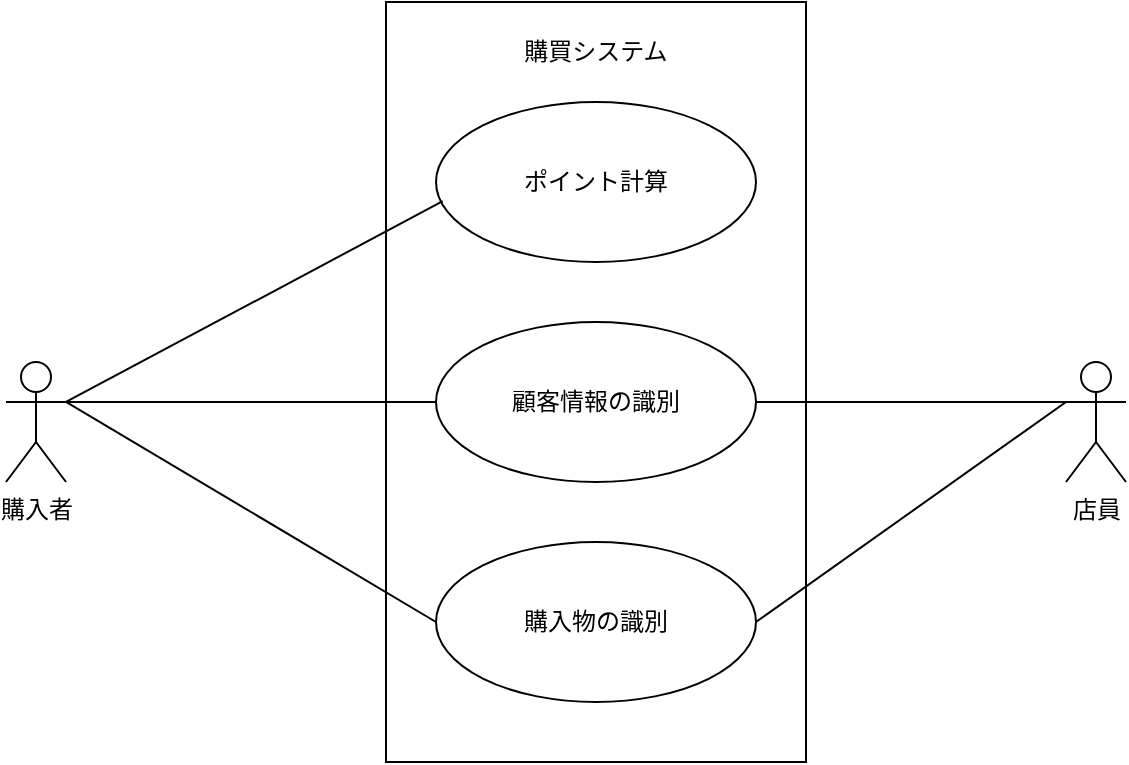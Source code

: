 <mxfile version="24.7.8" pages="4">
  <diagram name="ユースケース図" id="5UY7bMKGAQ6eAQtKdVv6">
    <mxGraphModel dx="973" dy="619" grid="1" gridSize="10" guides="1" tooltips="1" connect="1" arrows="1" fold="1" page="1" pageScale="1" pageWidth="827" pageHeight="1169" math="0" shadow="0">
      <root>
        <mxCell id="0" />
        <mxCell id="1" parent="0" />
        <mxCell id="pxTa8Jhonf3fpzWPip9L-1" value="購入者" style="shape=umlActor;verticalLabelPosition=bottom;verticalAlign=top;html=1;outlineConnect=0;" vertex="1" parent="1">
          <mxGeometry x="50" y="220" width="30" height="60" as="geometry" />
        </mxCell>
        <mxCell id="pxTa8Jhonf3fpzWPip9L-2" value="&lt;p style=&quot;line-height: 100%;&quot;&gt;購買システム&lt;/p&gt;" style="rounded=0;whiteSpace=wrap;html=1;align=center;horizontal=1;verticalAlign=top;" vertex="1" parent="1">
          <mxGeometry x="240" y="40" width="210" height="380" as="geometry" />
        </mxCell>
        <mxCell id="pxTa8Jhonf3fpzWPip9L-6" value="顧客情報の識別" style="ellipse;whiteSpace=wrap;html=1;" vertex="1" parent="1">
          <mxGeometry x="265" y="200" width="160" height="80" as="geometry" />
        </mxCell>
        <mxCell id="pxTa8Jhonf3fpzWPip9L-7" value="購入物の識別" style="ellipse;whiteSpace=wrap;html=1;" vertex="1" parent="1">
          <mxGeometry x="265" y="310" width="160" height="80" as="geometry" />
        </mxCell>
        <mxCell id="pxTa8Jhonf3fpzWPip9L-9" value="店員" style="shape=umlActor;verticalLabelPosition=bottom;verticalAlign=top;html=1;outlineConnect=0;" vertex="1" parent="1">
          <mxGeometry x="580" y="220" width="30" height="60" as="geometry" />
        </mxCell>
        <mxCell id="U_iZwIR9OvzW18mcETKD-2" value="ポイント計算" style="ellipse;whiteSpace=wrap;html=1;" vertex="1" parent="1">
          <mxGeometry x="265" y="90" width="160" height="80" as="geometry" />
        </mxCell>
        <mxCell id="U_iZwIR9OvzW18mcETKD-6" value="" style="endArrow=none;html=1;rounded=0;entryX=0;entryY=0.333;entryDx=0;entryDy=0;entryPerimeter=0;exitX=1;exitY=0.5;exitDx=0;exitDy=0;" edge="1" parent="1" source="pxTa8Jhonf3fpzWPip9L-6" target="pxTa8Jhonf3fpzWPip9L-9">
          <mxGeometry width="50" height="50" relative="1" as="geometry">
            <mxPoint x="470" y="316" as="sourcePoint" />
            <mxPoint x="625" y="350" as="targetPoint" />
          </mxGeometry>
        </mxCell>
        <mxCell id="U_iZwIR9OvzW18mcETKD-7" value="" style="endArrow=none;html=1;rounded=0;entryX=0;entryY=0.5;entryDx=0;entryDy=0;exitX=1;exitY=0.333;exitDx=0;exitDy=0;exitPerimeter=0;" edge="1" parent="1" source="pxTa8Jhonf3fpzWPip9L-1" target="pxTa8Jhonf3fpzWPip9L-6">
          <mxGeometry width="50" height="50" relative="1" as="geometry">
            <mxPoint x="90" y="300" as="sourcePoint" />
            <mxPoint x="265" y="256" as="targetPoint" />
          </mxGeometry>
        </mxCell>
        <mxCell id="U_iZwIR9OvzW18mcETKD-8" value="" style="endArrow=none;html=1;rounded=0;entryX=0;entryY=0.5;entryDx=0;entryDy=0;exitX=1;exitY=0.333;exitDx=0;exitDy=0;exitPerimeter=0;" edge="1" parent="1" source="pxTa8Jhonf3fpzWPip9L-1" target="pxTa8Jhonf3fpzWPip9L-7">
          <mxGeometry width="50" height="50" relative="1" as="geometry">
            <mxPoint x="80" y="300" as="sourcePoint" />
            <mxPoint x="265" y="370" as="targetPoint" />
          </mxGeometry>
        </mxCell>
        <mxCell id="U_iZwIR9OvzW18mcETKD-9" value="" style="endArrow=none;html=1;rounded=0;entryX=0;entryY=0.333;entryDx=0;entryDy=0;entryPerimeter=0;exitX=1;exitY=0.5;exitDx=0;exitDy=0;" edge="1" parent="1" source="pxTa8Jhonf3fpzWPip9L-7" target="pxTa8Jhonf3fpzWPip9L-9">
          <mxGeometry width="50" height="50" relative="1" as="geometry">
            <mxPoint x="450" y="405" as="sourcePoint" />
            <mxPoint x="605" y="345" as="targetPoint" />
          </mxGeometry>
        </mxCell>
        <mxCell id="U_iZwIR9OvzW18mcETKD-10" value="" style="endArrow=none;html=1;rounded=0;exitX=1;exitY=0.333;exitDx=0;exitDy=0;exitPerimeter=0;entryX=0.021;entryY=0.62;entryDx=0;entryDy=0;entryPerimeter=0;" edge="1" parent="1" source="pxTa8Jhonf3fpzWPip9L-1" target="U_iZwIR9OvzW18mcETKD-2">
          <mxGeometry width="50" height="50" relative="1" as="geometry">
            <mxPoint x="90" y="271" as="sourcePoint" />
            <mxPoint x="130" y="590" as="targetPoint" />
          </mxGeometry>
        </mxCell>
      </root>
    </mxGraphModel>
  </diagram>
  <diagram id="Xm645cHWvoBr9Zxur0kw" name="DFDcomp">
    <mxGraphModel dx="1037" dy="660" grid="1" gridSize="10" guides="1" tooltips="1" connect="1" arrows="1" fold="1" page="1" pageScale="1" pageWidth="827" pageHeight="1169" math="0" shadow="0">
      <root>
        <mxCell id="0" />
        <mxCell id="1" parent="0" />
        <mxCell id="hUiGb0N_f892XRitmwM3-1" value="&lt;span style=&quot;font-size: 16px;&quot;&gt;顧客&lt;/span&gt;" style="rounded=0;whiteSpace=wrap;html=1;" vertex="1" parent="1">
          <mxGeometry x="640" y="60" width="120" height="80" as="geometry" />
        </mxCell>
        <mxCell id="eF6ffC1dsEwKrJ_l1hzk-1" value="ポイント管理" style="shape=partialRectangle;whiteSpace=wrap;html=1;left=0;right=0;fillColor=none;" vertex="1" parent="1">
          <mxGeometry x="198" y="440" width="120" height="60" as="geometry" />
        </mxCell>
        <mxCell id="5rBT-jeW4sSejALRrdLx-2" value="購入" style="ellipse;whiteSpace=wrap;html=1;" vertex="1" parent="1">
          <mxGeometry x="640" y="270" width="120" height="80" as="geometry" />
        </mxCell>
        <mxCell id="rDC6zgSNTRTbl7i3QOrB-1" value="商品購入" style="endArrow=classic;html=1;rounded=0;exitX=0.5;exitY=1;exitDx=0;exitDy=0;entryX=0.5;entryY=0;entryDx=0;entryDy=0;" edge="1" parent="1" source="hUiGb0N_f892XRitmwM3-1" target="5rBT-jeW4sSejALRrdLx-2">
          <mxGeometry width="50" height="50" relative="1" as="geometry">
            <mxPoint x="258" y="80" as="sourcePoint" />
            <mxPoint x="259" y="120" as="targetPoint" />
          </mxGeometry>
        </mxCell>
        <mxCell id="rDC6zgSNTRTbl7i3QOrB-3" value="商品の&lt;br&gt;ポイント" style="endArrow=classic;html=1;rounded=0;exitX=1;exitY=0.5;exitDx=0;exitDy=0;entryX=0;entryY=0.5;entryDx=0;entryDy=0;" edge="1" parent="1" source="VA3RVCPni_B1OvAfyWYV-2" target="xxrKz11zrBeyK9WHnofa-1">
          <mxGeometry width="50" height="50" relative="1" as="geometry">
            <mxPoint x="550" y="380" as="sourcePoint" />
            <mxPoint x="600" y="330" as="targetPoint" />
            <Array as="points" />
          </mxGeometry>
        </mxCell>
        <mxCell id="rDC6zgSNTRTbl7i3QOrB-4" value="顧客情報" style="endArrow=classic;html=1;rounded=0;entryX=0.5;entryY=1;entryDx=0;entryDy=0;exitX=1;exitY=0;exitDx=0;exitDy=0;" edge="1" parent="1" source="eF6ffC1dsEwKrJ_l1hzk-1" target="VA3RVCPni_B1OvAfyWYV-1">
          <mxGeometry width="50" height="50" relative="1" as="geometry">
            <mxPoint x="360" y="400" as="sourcePoint" />
            <mxPoint x="100" y="320" as="targetPoint" />
          </mxGeometry>
        </mxCell>
        <mxCell id="VA3RVCPni_B1OvAfyWYV-1" value="顧客情報識別" style="ellipse;whiteSpace=wrap;html=1;" vertex="1" parent="1">
          <mxGeometry x="400" y="240" width="120" height="80" as="geometry" />
        </mxCell>
        <mxCell id="VA3RVCPni_B1OvAfyWYV-2" value="商品情報識別" style="ellipse;whiteSpace=wrap;html=1;" vertex="1" parent="1">
          <mxGeometry y="240" width="120" height="80" as="geometry" />
        </mxCell>
        <mxCell id="VA3RVCPni_B1OvAfyWYV-3" value="購入者情報" style="endArrow=classic;html=1;rounded=0;entryX=0.5;entryY=0;entryDx=0;entryDy=0;exitX=0.5;exitY=1;exitDx=0;exitDy=0;" edge="1" parent="1" source="s1SPkuVuz5h0GvKnWr0s-1" target="VA3RVCPni_B1OvAfyWYV-1">
          <mxGeometry width="50" height="50" relative="1" as="geometry">
            <mxPoint x="450" y="80" as="sourcePoint" />
            <mxPoint x="610" y="340" as="targetPoint" />
            <Array as="points" />
          </mxGeometry>
        </mxCell>
        <mxCell id="a-Hdu80LeuLms0QSwl0Z-1" value="商品情報" style="endArrow=classic;html=1;rounded=0;entryX=0.5;entryY=0;entryDx=0;entryDy=0;exitX=0;exitY=1;exitDx=0;exitDy=0;" edge="1" parent="1" source="s1SPkuVuz5h0GvKnWr0s-1" target="VA3RVCPni_B1OvAfyWYV-2">
          <mxGeometry width="50" height="50" relative="1" as="geometry">
            <mxPoint x="260" y="110" as="sourcePoint" />
            <mxPoint x="610" y="340" as="targetPoint" />
          </mxGeometry>
        </mxCell>
        <mxCell id="xxrKz11zrBeyK9WHnofa-1" value="ポイント計算" style="ellipse;whiteSpace=wrap;html=1;" vertex="1" parent="1">
          <mxGeometry x="198" y="240" width="120" height="80" as="geometry" />
        </mxCell>
        <mxCell id="PcALtV8etBYNSZ4i5nJc-2" value="顧客の&lt;br&gt;ポイント" style="endArrow=classic;html=1;rounded=0;exitX=0;exitY=0.5;exitDx=0;exitDy=0;entryX=1;entryY=0.5;entryDx=0;entryDy=0;" edge="1" parent="1" source="VA3RVCPni_B1OvAfyWYV-1" target="xxrKz11zrBeyK9WHnofa-1">
          <mxGeometry width="50" height="50" relative="1" as="geometry">
            <mxPoint x="160" y="500" as="sourcePoint" />
            <mxPoint x="210" y="450" as="targetPoint" />
          </mxGeometry>
        </mxCell>
        <mxCell id="PcALtV8etBYNSZ4i5nJc-4" value="ポイント数" style="endArrow=classic;html=1;rounded=0;exitX=0.5;exitY=1;exitDx=0;exitDy=0;entryX=0.5;entryY=0;entryDx=0;entryDy=0;" edge="1" parent="1" source="xxrKz11zrBeyK9WHnofa-1" target="eF6ffC1dsEwKrJ_l1hzk-1">
          <mxGeometry width="50" height="50" relative="1" as="geometry">
            <mxPoint x="230" y="460" as="sourcePoint" />
            <mxPoint x="260" y="410" as="targetPoint" />
          </mxGeometry>
        </mxCell>
        <mxCell id="s1SPkuVuz5h0GvKnWr0s-1" value="Kafkaの&lt;br&gt;購入詳細情報" style="shape=partialRectangle;whiteSpace=wrap;html=1;left=0;right=0;fillColor=none;" vertex="1" parent="1">
          <mxGeometry x="400" y="80" width="120" height="60" as="geometry" />
        </mxCell>
        <mxCell id="s1SPkuVuz5h0GvKnWr0s-3" value="購入情報" style="endArrow=classic;html=1;rounded=0;entryX=1;entryY=0.5;entryDx=0;entryDy=0;exitX=0;exitY=0.5;exitDx=0;exitDy=0;" edge="1" parent="1" source="5rBT-jeW4sSejALRrdLx-2" target="s1SPkuVuz5h0GvKnWr0s-1">
          <mxGeometry width="50" height="50" relative="1" as="geometry">
            <mxPoint x="570" y="200" as="sourcePoint" />
            <mxPoint x="620" y="150" as="targetPoint" />
          </mxGeometry>
        </mxCell>
        <mxCell id="s1SPkuVuz5h0GvKnWr0s-4" value="" style="rounded=0;whiteSpace=wrap;html=1;fillColor=none;dashed=1;dashPattern=12 12;" vertex="1" parent="1">
          <mxGeometry x="550" y="10" width="270" height="420" as="geometry" />
        </mxCell>
        <mxCell id="AvdmLeKv9O0CtGAkz1fu-1" value="今回のシステム対象外" style="text;html=1;align=center;verticalAlign=middle;whiteSpace=wrap;rounded=0;fontSize=17;" vertex="1" parent="1">
          <mxGeometry x="600" y="20" width="190" height="30" as="geometry" />
        </mxCell>
      </root>
    </mxGraphModel>
  </diagram>
  <diagram name="DFDsimp" id="nLEdIz_6pwggIrxVcuxE">
    <mxGraphModel dx="778" dy="495" grid="1" gridSize="10" guides="1" tooltips="1" connect="1" arrows="1" fold="1" page="1" pageScale="1" pageWidth="827" pageHeight="1169" math="0" shadow="0">
      <root>
        <mxCell id="SMJfMTrpVsbYX4RWaFOr-0" />
        <mxCell id="SMJfMTrpVsbYX4RWaFOr-1" parent="SMJfMTrpVsbYX4RWaFOr-0" />
        <mxCell id="SMJfMTrpVsbYX4RWaFOr-2" value="&lt;span style=&quot;font-size: 16px;&quot;&gt;顧客&lt;/span&gt;" style="rounded=0;whiteSpace=wrap;html=1;" vertex="1" parent="SMJfMTrpVsbYX4RWaFOr-1">
          <mxGeometry x="640" y="60" width="120" height="80" as="geometry" />
        </mxCell>
        <mxCell id="SMJfMTrpVsbYX4RWaFOr-3" value="ポイント管理" style="shape=partialRectangle;whiteSpace=wrap;html=1;left=0;right=0;fillColor=none;" vertex="1" parent="SMJfMTrpVsbYX4RWaFOr-1">
          <mxGeometry x="318" y="320" width="120" height="60" as="geometry" />
        </mxCell>
        <mxCell id="SMJfMTrpVsbYX4RWaFOr-4" value="購入" style="ellipse;whiteSpace=wrap;html=1;" vertex="1" parent="SMJfMTrpVsbYX4RWaFOr-1">
          <mxGeometry x="640" y="270" width="120" height="80" as="geometry" />
        </mxCell>
        <mxCell id="SMJfMTrpVsbYX4RWaFOr-5" value="商品購入" style="endArrow=classic;html=1;rounded=0;exitX=0.5;exitY=1;exitDx=0;exitDy=0;entryX=0.5;entryY=0;entryDx=0;entryDy=0;" edge="1" parent="SMJfMTrpVsbYX4RWaFOr-1" source="SMJfMTrpVsbYX4RWaFOr-2" target="SMJfMTrpVsbYX4RWaFOr-4">
          <mxGeometry width="50" height="50" relative="1" as="geometry">
            <mxPoint x="258" y="80" as="sourcePoint" />
            <mxPoint x="259" y="120" as="targetPoint" />
          </mxGeometry>
        </mxCell>
        <mxCell id="SMJfMTrpVsbYX4RWaFOr-11" value="購入情報" style="endArrow=classic;html=1;rounded=0;entryX=0.5;entryY=0;entryDx=0;entryDy=0;exitX=0.5;exitY=1;exitDx=0;exitDy=0;" edge="1" parent="SMJfMTrpVsbYX4RWaFOr-1" source="SMJfMTrpVsbYX4RWaFOr-15" target="SMJfMTrpVsbYX4RWaFOr-12">
          <mxGeometry width="50" height="50" relative="1" as="geometry">
            <mxPoint x="260" y="110" as="sourcePoint" />
            <mxPoint x="60" y="240" as="targetPoint" />
          </mxGeometry>
        </mxCell>
        <mxCell id="SMJfMTrpVsbYX4RWaFOr-12" value="ポイント計算" style="ellipse;whiteSpace=wrap;html=1;" vertex="1" parent="SMJfMTrpVsbYX4RWaFOr-1">
          <mxGeometry x="318" y="160" width="120" height="80" as="geometry" />
        </mxCell>
        <mxCell id="SMJfMTrpVsbYX4RWaFOr-13" value="顧客の&lt;br&gt;ポイント" style="endArrow=classic;html=1;rounded=0;exitX=0.75;exitY=0;exitDx=0;exitDy=0;entryX=1;entryY=1;entryDx=0;entryDy=0;" edge="1" parent="SMJfMTrpVsbYX4RWaFOr-1" source="SMJfMTrpVsbYX4RWaFOr-3" target="SMJfMTrpVsbYX4RWaFOr-12">
          <mxGeometry width="50" height="50" relative="1" as="geometry">
            <mxPoint x="400" y="280" as="sourcePoint" />
            <mxPoint x="210" y="450" as="targetPoint" />
          </mxGeometry>
        </mxCell>
        <mxCell id="SMJfMTrpVsbYX4RWaFOr-14" value="ポイント数" style="endArrow=classic;html=1;rounded=0;exitX=0;exitY=1;exitDx=0;exitDy=0;entryX=0.25;entryY=0;entryDx=0;entryDy=0;" edge="1" parent="SMJfMTrpVsbYX4RWaFOr-1" source="SMJfMTrpVsbYX4RWaFOr-12" target="SMJfMTrpVsbYX4RWaFOr-3">
          <mxGeometry width="50" height="50" relative="1" as="geometry">
            <mxPoint x="230" y="460" as="sourcePoint" />
            <mxPoint x="260" y="410" as="targetPoint" />
            <Array as="points" />
          </mxGeometry>
        </mxCell>
        <mxCell id="SMJfMTrpVsbYX4RWaFOr-15" value="Kafkaの&lt;br&gt;購入詳細情報" style="shape=partialRectangle;whiteSpace=wrap;html=1;left=0;right=0;fillColor=none;" vertex="1" parent="SMJfMTrpVsbYX4RWaFOr-1">
          <mxGeometry x="318" y="40" width="120" height="60" as="geometry" />
        </mxCell>
        <mxCell id="SMJfMTrpVsbYX4RWaFOr-16" value="購入情報" style="endArrow=classic;html=1;rounded=0;entryX=1;entryY=0.5;entryDx=0;entryDy=0;exitX=0;exitY=0.5;exitDx=0;exitDy=0;" edge="1" parent="SMJfMTrpVsbYX4RWaFOr-1" source="SMJfMTrpVsbYX4RWaFOr-4" target="SMJfMTrpVsbYX4RWaFOr-15">
          <mxGeometry width="50" height="50" relative="1" as="geometry">
            <mxPoint x="570" y="200" as="sourcePoint" />
            <mxPoint x="620" y="150" as="targetPoint" />
          </mxGeometry>
        </mxCell>
        <mxCell id="SMJfMTrpVsbYX4RWaFOr-17" value="" style="rounded=0;whiteSpace=wrap;html=1;fillColor=none;dashed=1;dashPattern=12 12;" vertex="1" parent="SMJfMTrpVsbYX4RWaFOr-1">
          <mxGeometry x="550" y="10" width="270" height="420" as="geometry" />
        </mxCell>
        <mxCell id="udHUanlLh56cSDQ0OC1J-0" value="今回のシステム対象外" style="text;html=1;align=center;verticalAlign=middle;whiteSpace=wrap;rounded=0;fontSize=17;" vertex="1" parent="SMJfMTrpVsbYX4RWaFOr-1">
          <mxGeometry x="600" y="20" width="190" height="30" as="geometry" />
        </mxCell>
      </root>
    </mxGraphModel>
  </diagram>
  <diagram id="bk08mmQco5nbst-XrxvB" name="ER図">
    <mxGraphModel dx="778" dy="495" grid="1" gridSize="10" guides="1" tooltips="1" connect="1" arrows="1" fold="1" page="1" pageScale="1" pageWidth="827" pageHeight="1169" math="0" shadow="0">
      <root>
        <mxCell id="0" />
        <mxCell id="1" parent="0" />
        <mxCell id="HoNKIKG9O9hc5IMaTObp-1" value="customer_point" style="shape=table;startSize=30;container=1;collapsible=1;childLayout=tableLayout;fixedRows=1;rowLines=0;fontStyle=1;align=center;resizeLast=1;html=1;" vertex="1" parent="1">
          <mxGeometry x="120" y="120" width="180" height="90" as="geometry" />
        </mxCell>
        <mxCell id="HoNKIKG9O9hc5IMaTObp-2" value="" style="shape=tableRow;horizontal=0;startSize=0;swimlaneHead=0;swimlaneBody=0;fillColor=none;collapsible=0;dropTarget=0;points=[[0,0.5],[1,0.5]];portConstraint=eastwest;top=0;left=0;right=0;bottom=1;" vertex="1" parent="HoNKIKG9O9hc5IMaTObp-1">
          <mxGeometry y="30" width="180" height="30" as="geometry" />
        </mxCell>
        <mxCell id="HoNKIKG9O9hc5IMaTObp-3" value="PK" style="shape=partialRectangle;connectable=0;fillColor=none;top=0;left=0;bottom=0;right=0;fontStyle=1;overflow=hidden;whiteSpace=wrap;html=1;" vertex="1" parent="HoNKIKG9O9hc5IMaTObp-2">
          <mxGeometry width="30" height="30" as="geometry">
            <mxRectangle width="30" height="30" as="alternateBounds" />
          </mxGeometry>
        </mxCell>
        <mxCell id="HoNKIKG9O9hc5IMaTObp-4" value="id" style="shape=partialRectangle;connectable=0;fillColor=none;top=0;left=0;bottom=0;right=0;align=left;spacingLeft=6;fontStyle=5;overflow=hidden;whiteSpace=wrap;html=1;" vertex="1" parent="HoNKIKG9O9hc5IMaTObp-2">
          <mxGeometry x="30" width="150" height="30" as="geometry">
            <mxRectangle width="150" height="30" as="alternateBounds" />
          </mxGeometry>
        </mxCell>
        <mxCell id="HoNKIKG9O9hc5IMaTObp-52" style="shape=tableRow;horizontal=0;startSize=0;swimlaneHead=0;swimlaneBody=0;fillColor=none;collapsible=0;dropTarget=0;points=[[0,0.5],[1,0.5]];portConstraint=eastwest;top=0;left=0;right=0;bottom=0;" vertex="1" parent="HoNKIKG9O9hc5IMaTObp-1">
          <mxGeometry y="60" width="180" height="30" as="geometry" />
        </mxCell>
        <mxCell id="HoNKIKG9O9hc5IMaTObp-53" style="shape=partialRectangle;connectable=0;fillColor=none;top=0;left=0;bottom=0;right=0;editable=1;overflow=hidden;whiteSpace=wrap;html=1;" vertex="1" parent="HoNKIKG9O9hc5IMaTObp-52">
          <mxGeometry width="30" height="30" as="geometry">
            <mxRectangle width="30" height="30" as="alternateBounds" />
          </mxGeometry>
        </mxCell>
        <mxCell id="HoNKIKG9O9hc5IMaTObp-54" value="points" style="shape=partialRectangle;connectable=0;fillColor=none;top=0;left=0;bottom=0;right=0;align=left;spacingLeft=6;overflow=hidden;whiteSpace=wrap;html=1;" vertex="1" parent="HoNKIKG9O9hc5IMaTObp-52">
          <mxGeometry x="30" width="150" height="30" as="geometry">
            <mxRectangle width="150" height="30" as="alternateBounds" />
          </mxGeometry>
        </mxCell>
        <mxCell id="HoNKIKG9O9hc5IMaTObp-11" value="purchase" style="shape=table;startSize=30;container=1;collapsible=1;childLayout=tableLayout;fixedRows=1;rowLines=0;fontStyle=1;align=center;resizeLast=1;html=1;" vertex="1" parent="1">
          <mxGeometry x="400" y="120" width="180" height="270" as="geometry" />
        </mxCell>
        <mxCell id="HoNKIKG9O9hc5IMaTObp-12" value="" style="shape=tableRow;horizontal=0;startSize=0;swimlaneHead=0;swimlaneBody=0;fillColor=none;collapsible=0;dropTarget=0;points=[[0,0.5],[1,0.5]];portConstraint=eastwest;top=0;left=0;right=0;bottom=1;" vertex="1" parent="HoNKIKG9O9hc5IMaTObp-11">
          <mxGeometry y="30" width="180" height="30" as="geometry" />
        </mxCell>
        <mxCell id="HoNKIKG9O9hc5IMaTObp-13" value="PK" style="shape=partialRectangle;connectable=0;fillColor=none;top=0;left=0;bottom=0;right=0;fontStyle=1;overflow=hidden;whiteSpace=wrap;html=1;" vertex="1" parent="HoNKIKG9O9hc5IMaTObp-12">
          <mxGeometry width="30" height="30" as="geometry">
            <mxRectangle width="30" height="30" as="alternateBounds" />
          </mxGeometry>
        </mxCell>
        <mxCell id="HoNKIKG9O9hc5IMaTObp-14" value="id" style="shape=partialRectangle;connectable=0;fillColor=none;top=0;left=0;bottom=0;right=0;align=left;spacingLeft=6;fontStyle=5;overflow=hidden;whiteSpace=wrap;html=1;" vertex="1" parent="HoNKIKG9O9hc5IMaTObp-12">
          <mxGeometry x="30" width="150" height="30" as="geometry">
            <mxRectangle width="150" height="30" as="alternateBounds" />
          </mxGeometry>
        </mxCell>
        <mxCell id="HoNKIKG9O9hc5IMaTObp-15" value="" style="shape=tableRow;horizontal=0;startSize=0;swimlaneHead=0;swimlaneBody=0;fillColor=none;collapsible=0;dropTarget=0;points=[[0,0.5],[1,0.5]];portConstraint=eastwest;top=0;left=0;right=0;bottom=0;" vertex="1" parent="HoNKIKG9O9hc5IMaTObp-11">
          <mxGeometry y="60" width="180" height="30" as="geometry" />
        </mxCell>
        <mxCell id="HoNKIKG9O9hc5IMaTObp-16" value="FK" style="shape=partialRectangle;connectable=0;fillColor=none;top=0;left=0;bottom=0;right=0;editable=1;overflow=hidden;whiteSpace=wrap;html=1;" vertex="1" parent="HoNKIKG9O9hc5IMaTObp-15">
          <mxGeometry width="30" height="30" as="geometry">
            <mxRectangle width="30" height="30" as="alternateBounds" />
          </mxGeometry>
        </mxCell>
        <mxCell id="HoNKIKG9O9hc5IMaTObp-17" value="customer_id" style="shape=partialRectangle;connectable=0;fillColor=none;top=0;left=0;bottom=0;right=0;align=left;spacingLeft=6;overflow=hidden;whiteSpace=wrap;html=1;" vertex="1" parent="HoNKIKG9O9hc5IMaTObp-15">
          <mxGeometry x="30" width="150" height="30" as="geometry">
            <mxRectangle width="150" height="30" as="alternateBounds" />
          </mxGeometry>
        </mxCell>
        <mxCell id="HoNKIKG9O9hc5IMaTObp-18" value="" style="shape=tableRow;horizontal=0;startSize=0;swimlaneHead=0;swimlaneBody=0;fillColor=none;collapsible=0;dropTarget=0;points=[[0,0.5],[1,0.5]];portConstraint=eastwest;top=0;left=0;right=0;bottom=0;" vertex="1" parent="HoNKIKG9O9hc5IMaTObp-11">
          <mxGeometry y="90" width="180" height="30" as="geometry" />
        </mxCell>
        <mxCell id="HoNKIKG9O9hc5IMaTObp-19" value="" style="shape=partialRectangle;connectable=0;fillColor=none;top=0;left=0;bottom=0;right=0;editable=1;overflow=hidden;whiteSpace=wrap;html=1;" vertex="1" parent="HoNKIKG9O9hc5IMaTObp-18">
          <mxGeometry width="30" height="30" as="geometry">
            <mxRectangle width="30" height="30" as="alternateBounds" />
          </mxGeometry>
        </mxCell>
        <mxCell id="HoNKIKG9O9hc5IMaTObp-20" value="date_time" style="shape=partialRectangle;connectable=0;fillColor=none;top=0;left=0;bottom=0;right=0;align=left;spacingLeft=6;overflow=hidden;whiteSpace=wrap;html=1;" vertex="1" parent="HoNKIKG9O9hc5IMaTObp-18">
          <mxGeometry x="30" width="150" height="30" as="geometry">
            <mxRectangle width="150" height="30" as="alternateBounds" />
          </mxGeometry>
        </mxCell>
        <mxCell id="HoNKIKG9O9hc5IMaTObp-21" value="" style="shape=tableRow;horizontal=0;startSize=0;swimlaneHead=0;swimlaneBody=0;fillColor=none;collapsible=0;dropTarget=0;points=[[0,0.5],[1,0.5]];portConstraint=eastwest;top=0;left=0;right=0;bottom=0;" vertex="1" parent="HoNKIKG9O9hc5IMaTObp-11">
          <mxGeometry y="120" width="180" height="30" as="geometry" />
        </mxCell>
        <mxCell id="HoNKIKG9O9hc5IMaTObp-22" value="" style="shape=partialRectangle;connectable=0;fillColor=none;top=0;left=0;bottom=0;right=0;editable=1;overflow=hidden;whiteSpace=wrap;html=1;" vertex="1" parent="HoNKIKG9O9hc5IMaTObp-21">
          <mxGeometry width="30" height="30" as="geometry">
            <mxRectangle width="30" height="30" as="alternateBounds" />
          </mxGeometry>
        </mxCell>
        <mxCell id="HoNKIKG9O9hc5IMaTObp-23" value="discount" style="shape=partialRectangle;connectable=0;fillColor=none;top=0;left=0;bottom=0;right=0;align=left;spacingLeft=6;overflow=hidden;whiteSpace=wrap;html=1;" vertex="1" parent="HoNKIKG9O9hc5IMaTObp-21">
          <mxGeometry x="30" width="150" height="30" as="geometry">
            <mxRectangle width="150" height="30" as="alternateBounds" />
          </mxGeometry>
        </mxCell>
        <mxCell id="HoNKIKG9O9hc5IMaTObp-37" style="shape=tableRow;horizontal=0;startSize=0;swimlaneHead=0;swimlaneBody=0;fillColor=none;collapsible=0;dropTarget=0;points=[[0,0.5],[1,0.5]];portConstraint=eastwest;top=0;left=0;right=0;bottom=0;" vertex="1" parent="HoNKIKG9O9hc5IMaTObp-11">
          <mxGeometry y="150" width="180" height="30" as="geometry" />
        </mxCell>
        <mxCell id="HoNKIKG9O9hc5IMaTObp-38" style="shape=partialRectangle;connectable=0;fillColor=none;top=0;left=0;bottom=0;right=0;editable=1;overflow=hidden;whiteSpace=wrap;html=1;" vertex="1" parent="HoNKIKG9O9hc5IMaTObp-37">
          <mxGeometry width="30" height="30" as="geometry">
            <mxRectangle width="30" height="30" as="alternateBounds" />
          </mxGeometry>
        </mxCell>
        <mxCell id="HoNKIKG9O9hc5IMaTObp-39" value="paid_point" style="shape=partialRectangle;connectable=0;fillColor=none;top=0;left=0;bottom=0;right=0;align=left;spacingLeft=6;overflow=hidden;whiteSpace=wrap;html=1;" vertex="1" parent="HoNKIKG9O9hc5IMaTObp-37">
          <mxGeometry x="30" width="150" height="30" as="geometry">
            <mxRectangle width="150" height="30" as="alternateBounds" />
          </mxGeometry>
        </mxCell>
        <mxCell id="HoNKIKG9O9hc5IMaTObp-40" style="shape=tableRow;horizontal=0;startSize=0;swimlaneHead=0;swimlaneBody=0;fillColor=none;collapsible=0;dropTarget=0;points=[[0,0.5],[1,0.5]];portConstraint=eastwest;top=0;left=0;right=0;bottom=0;" vertex="1" parent="HoNKIKG9O9hc5IMaTObp-11">
          <mxGeometry y="180" width="180" height="30" as="geometry" />
        </mxCell>
        <mxCell id="HoNKIKG9O9hc5IMaTObp-41" style="shape=partialRectangle;connectable=0;fillColor=none;top=0;left=0;bottom=0;right=0;editable=1;overflow=hidden;whiteSpace=wrap;html=1;" vertex="1" parent="HoNKIKG9O9hc5IMaTObp-40">
          <mxGeometry width="30" height="30" as="geometry">
            <mxRectangle width="30" height="30" as="alternateBounds" />
          </mxGeometry>
        </mxCell>
        <mxCell id="HoNKIKG9O9hc5IMaTObp-42" value="paid_cash" style="shape=partialRectangle;connectable=0;fillColor=none;top=0;left=0;bottom=0;right=0;align=left;spacingLeft=6;overflow=hidden;whiteSpace=wrap;html=1;" vertex="1" parent="HoNKIKG9O9hc5IMaTObp-40">
          <mxGeometry x="30" width="150" height="30" as="geometry">
            <mxRectangle width="150" height="30" as="alternateBounds" />
          </mxGeometry>
        </mxCell>
        <mxCell id="HoNKIKG9O9hc5IMaTObp-43" style="shape=tableRow;horizontal=0;startSize=0;swimlaneHead=0;swimlaneBody=0;fillColor=none;collapsible=0;dropTarget=0;points=[[0,0.5],[1,0.5]];portConstraint=eastwest;top=0;left=0;right=0;bottom=0;" vertex="1" parent="HoNKIKG9O9hc5IMaTObp-11">
          <mxGeometry y="210" width="180" height="30" as="geometry" />
        </mxCell>
        <mxCell id="HoNKIKG9O9hc5IMaTObp-44" style="shape=partialRectangle;connectable=0;fillColor=none;top=0;left=0;bottom=0;right=0;editable=1;overflow=hidden;whiteSpace=wrap;html=1;" vertex="1" parent="HoNKIKG9O9hc5IMaTObp-43">
          <mxGeometry width="30" height="30" as="geometry">
            <mxRectangle width="30" height="30" as="alternateBounds" />
          </mxGeometry>
        </mxCell>
        <mxCell id="HoNKIKG9O9hc5IMaTObp-45" value="total" style="shape=partialRectangle;connectable=0;fillColor=none;top=0;left=0;bottom=0;right=0;align=left;spacingLeft=6;overflow=hidden;whiteSpace=wrap;html=1;" vertex="1" parent="HoNKIKG9O9hc5IMaTObp-43">
          <mxGeometry x="30" width="150" height="30" as="geometry">
            <mxRectangle width="150" height="30" as="alternateBounds" />
          </mxGeometry>
        </mxCell>
        <mxCell id="HoNKIKG9O9hc5IMaTObp-46" style="shape=tableRow;horizontal=0;startSize=0;swimlaneHead=0;swimlaneBody=0;fillColor=none;collapsible=0;dropTarget=0;points=[[0,0.5],[1,0.5]];portConstraint=eastwest;top=0;left=0;right=0;bottom=0;" vertex="1" parent="HoNKIKG9O9hc5IMaTObp-11">
          <mxGeometry y="240" width="180" height="30" as="geometry" />
        </mxCell>
        <mxCell id="HoNKIKG9O9hc5IMaTObp-47" style="shape=partialRectangle;connectable=0;fillColor=none;top=0;left=0;bottom=0;right=0;editable=1;overflow=hidden;whiteSpace=wrap;html=1;" vertex="1" parent="HoNKIKG9O9hc5IMaTObp-46">
          <mxGeometry width="30" height="30" as="geometry">
            <mxRectangle width="30" height="30" as="alternateBounds" />
          </mxGeometry>
        </mxCell>
        <mxCell id="HoNKIKG9O9hc5IMaTObp-48" value="given_point" style="shape=partialRectangle;connectable=0;fillColor=none;top=0;left=0;bottom=0;right=0;align=left;spacingLeft=6;overflow=hidden;whiteSpace=wrap;html=1;" vertex="1" parent="HoNKIKG9O9hc5IMaTObp-46">
          <mxGeometry x="30" width="150" height="30" as="geometry">
            <mxRectangle width="150" height="30" as="alternateBounds" />
          </mxGeometry>
        </mxCell>
        <mxCell id="HoNKIKG9O9hc5IMaTObp-24" value="" style="edgeStyle=entityRelationEdgeStyle;fontSize=12;html=1;endArrow=ERzeroToMany;startArrow=ERmandOne;rounded=0;dashed=1;entryX=0;entryY=0.5;entryDx=0;entryDy=0;exitX=1;exitY=0.5;exitDx=0;exitDy=0;" edge="1" parent="1" target="HoNKIKG9O9hc5IMaTObp-15">
          <mxGeometry width="100" height="100" relative="1" as="geometry">
            <mxPoint x="300" y="195" as="sourcePoint" />
            <mxPoint x="330" y="320" as="targetPoint" />
          </mxGeometry>
        </mxCell>
        <mxCell id="HoNKIKG9O9hc5IMaTObp-85" value="purchase_item" style="shape=table;startSize=30;container=1;collapsible=1;childLayout=tableLayout;fixedRows=1;rowLines=0;fontStyle=1;align=center;resizeLast=1;html=1;" vertex="1" parent="1">
          <mxGeometry x="400" y="439" width="180" height="180" as="geometry" />
        </mxCell>
        <mxCell id="HoNKIKG9O9hc5IMaTObp-86" value="" style="shape=tableRow;horizontal=0;startSize=0;swimlaneHead=0;swimlaneBody=0;fillColor=none;collapsible=0;dropTarget=0;points=[[0,0.5],[1,0.5]];portConstraint=eastwest;top=0;left=0;right=0;bottom=1;" vertex="1" parent="HoNKIKG9O9hc5IMaTObp-85">
          <mxGeometry y="30" width="180" height="30" as="geometry" />
        </mxCell>
        <mxCell id="HoNKIKG9O9hc5IMaTObp-87" value="PK" style="shape=partialRectangle;connectable=0;fillColor=none;top=0;left=0;bottom=0;right=0;fontStyle=1;overflow=hidden;whiteSpace=wrap;html=1;" vertex="1" parent="HoNKIKG9O9hc5IMaTObp-86">
          <mxGeometry width="30" height="30" as="geometry">
            <mxRectangle width="30" height="30" as="alternateBounds" />
          </mxGeometry>
        </mxCell>
        <mxCell id="HoNKIKG9O9hc5IMaTObp-88" value="id" style="shape=partialRectangle;connectable=0;fillColor=none;top=0;left=0;bottom=0;right=0;align=left;spacingLeft=6;fontStyle=5;overflow=hidden;whiteSpace=wrap;html=1;" vertex="1" parent="HoNKIKG9O9hc5IMaTObp-86">
          <mxGeometry x="30" width="150" height="30" as="geometry">
            <mxRectangle width="150" height="30" as="alternateBounds" />
          </mxGeometry>
        </mxCell>
        <mxCell id="HoNKIKG9O9hc5IMaTObp-89" value="" style="shape=tableRow;horizontal=0;startSize=0;swimlaneHead=0;swimlaneBody=0;fillColor=none;collapsible=0;dropTarget=0;points=[[0,0.5],[1,0.5]];portConstraint=eastwest;top=0;left=0;right=0;bottom=0;" vertex="1" parent="HoNKIKG9O9hc5IMaTObp-85">
          <mxGeometry y="60" width="180" height="30" as="geometry" />
        </mxCell>
        <mxCell id="HoNKIKG9O9hc5IMaTObp-90" value="FK" style="shape=partialRectangle;connectable=0;fillColor=none;top=0;left=0;bottom=0;right=0;editable=1;overflow=hidden;whiteSpace=wrap;html=1;" vertex="1" parent="HoNKIKG9O9hc5IMaTObp-89">
          <mxGeometry width="30" height="30" as="geometry">
            <mxRectangle width="30" height="30" as="alternateBounds" />
          </mxGeometry>
        </mxCell>
        <mxCell id="HoNKIKG9O9hc5IMaTObp-91" value="purchase_id" style="shape=partialRectangle;connectable=0;fillColor=none;top=0;left=0;bottom=0;right=0;align=left;spacingLeft=6;overflow=hidden;whiteSpace=wrap;html=1;" vertex="1" parent="HoNKIKG9O9hc5IMaTObp-89">
          <mxGeometry x="30" width="150" height="30" as="geometry">
            <mxRectangle width="150" height="30" as="alternateBounds" />
          </mxGeometry>
        </mxCell>
        <mxCell id="HoNKIKG9O9hc5IMaTObp-92" value="" style="shape=tableRow;horizontal=0;startSize=0;swimlaneHead=0;swimlaneBody=0;fillColor=none;collapsible=0;dropTarget=0;points=[[0,0.5],[1,0.5]];portConstraint=eastwest;top=0;left=0;right=0;bottom=0;" vertex="1" parent="HoNKIKG9O9hc5IMaTObp-85">
          <mxGeometry y="90" width="180" height="30" as="geometry" />
        </mxCell>
        <mxCell id="HoNKIKG9O9hc5IMaTObp-93" value="FK" style="shape=partialRectangle;connectable=0;fillColor=none;top=0;left=0;bottom=0;right=0;editable=1;overflow=hidden;whiteSpace=wrap;html=1;" vertex="1" parent="HoNKIKG9O9hc5IMaTObp-92">
          <mxGeometry width="30" height="30" as="geometry">
            <mxRectangle width="30" height="30" as="alternateBounds" />
          </mxGeometry>
        </mxCell>
        <mxCell id="HoNKIKG9O9hc5IMaTObp-94" value="item_id" style="shape=partialRectangle;connectable=0;fillColor=none;top=0;left=0;bottom=0;right=0;align=left;spacingLeft=6;overflow=hidden;whiteSpace=wrap;html=1;" vertex="1" parent="HoNKIKG9O9hc5IMaTObp-92">
          <mxGeometry x="30" width="150" height="30" as="geometry">
            <mxRectangle width="150" height="30" as="alternateBounds" />
          </mxGeometry>
        </mxCell>
        <mxCell id="HoNKIKG9O9hc5IMaTObp-95" value="" style="shape=tableRow;horizontal=0;startSize=0;swimlaneHead=0;swimlaneBody=0;fillColor=none;collapsible=0;dropTarget=0;points=[[0,0.5],[1,0.5]];portConstraint=eastwest;top=0;left=0;right=0;bottom=0;" vertex="1" parent="HoNKIKG9O9hc5IMaTObp-85">
          <mxGeometry y="120" width="180" height="30" as="geometry" />
        </mxCell>
        <mxCell id="HoNKIKG9O9hc5IMaTObp-96" value="" style="shape=partialRectangle;connectable=0;fillColor=none;top=0;left=0;bottom=0;right=0;editable=1;overflow=hidden;whiteSpace=wrap;html=1;" vertex="1" parent="HoNKIKG9O9hc5IMaTObp-95">
          <mxGeometry width="30" height="30" as="geometry">
            <mxRectangle width="30" height="30" as="alternateBounds" />
          </mxGeometry>
        </mxCell>
        <mxCell id="HoNKIKG9O9hc5IMaTObp-97" value="quantity" style="shape=partialRectangle;connectable=0;fillColor=none;top=0;left=0;bottom=0;right=0;align=left;spacingLeft=6;overflow=hidden;whiteSpace=wrap;html=1;" vertex="1" parent="HoNKIKG9O9hc5IMaTObp-95">
          <mxGeometry x="30" width="150" height="30" as="geometry">
            <mxRectangle width="150" height="30" as="alternateBounds" />
          </mxGeometry>
        </mxCell>
        <mxCell id="HoNKIKG9O9hc5IMaTObp-104" style="shape=tableRow;horizontal=0;startSize=0;swimlaneHead=0;swimlaneBody=0;fillColor=none;collapsible=0;dropTarget=0;points=[[0,0.5],[1,0.5]];portConstraint=eastwest;top=0;left=0;right=0;bottom=0;" vertex="1" parent="HoNKIKG9O9hc5IMaTObp-85">
          <mxGeometry y="150" width="180" height="30" as="geometry" />
        </mxCell>
        <mxCell id="HoNKIKG9O9hc5IMaTObp-105" style="shape=partialRectangle;connectable=0;fillColor=none;top=0;left=0;bottom=0;right=0;editable=1;overflow=hidden;whiteSpace=wrap;html=1;" vertex="1" parent="HoNKIKG9O9hc5IMaTObp-104">
          <mxGeometry width="30" height="30" as="geometry">
            <mxRectangle width="30" height="30" as="alternateBounds" />
          </mxGeometry>
        </mxCell>
        <mxCell id="HoNKIKG9O9hc5IMaTObp-106" value="subtotal" style="shape=partialRectangle;connectable=0;fillColor=none;top=0;left=0;bottom=0;right=0;align=left;spacingLeft=6;overflow=hidden;whiteSpace=wrap;html=1;" vertex="1" parent="HoNKIKG9O9hc5IMaTObp-104">
          <mxGeometry x="30" width="150" height="30" as="geometry">
            <mxRectangle width="150" height="30" as="alternateBounds" />
          </mxGeometry>
        </mxCell>
        <mxCell id="HoNKIKG9O9hc5IMaTObp-111" value="" style="edgeStyle=entityRelationEdgeStyle;fontSize=12;html=1;endArrow=ERzeroToMany;startArrow=ERmandOne;rounded=0;dashed=1;exitX=1;exitY=0.5;exitDx=0;exitDy=0;entryX=1;entryY=0.5;entryDx=0;entryDy=0;" edge="1" parent="1" source="HoNKIKG9O9hc5IMaTObp-15" target="HoNKIKG9O9hc5IMaTObp-89">
          <mxGeometry width="100" height="100" relative="1" as="geometry">
            <mxPoint x="620" y="250" as="sourcePoint" />
            <mxPoint x="690" y="518" as="targetPoint" />
            <Array as="points">
              <mxPoint x="456.04" y="410" />
              <mxPoint x="670" y="420" />
              <mxPoint x="700" y="460" />
              <mxPoint x="660" y="460" />
              <mxPoint x="296.04" y="350" />
            </Array>
          </mxGeometry>
        </mxCell>
      </root>
    </mxGraphModel>
  </diagram>
</mxfile>
